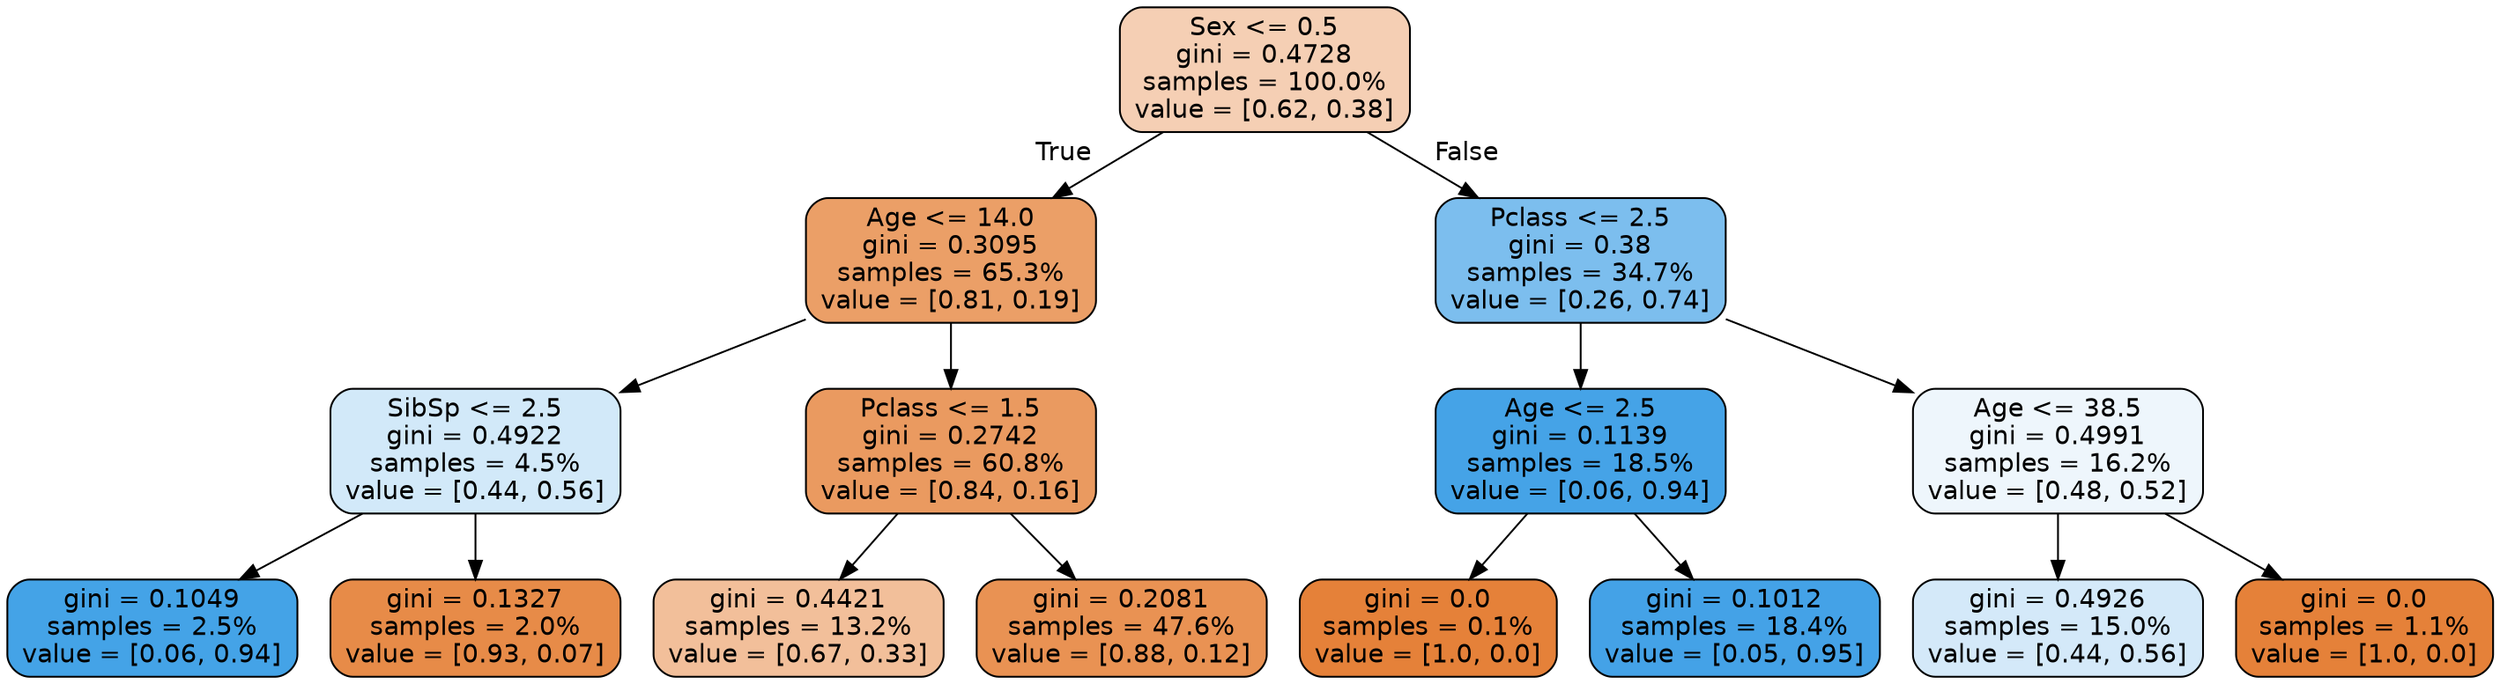 digraph Tree {
node [shape=box, style="filled, rounded", color="black", fontname=helvetica] ;
edge [fontname=helvetica] ;
0 [label="Sex <= 0.5\ngini = 0.4728\nsamples = 100.0%\nvalue = [0.62, 0.38]", fillcolor="#e5813960"] ;
1 [label="Age <= 14.0\ngini = 0.3095\nsamples = 65.3%\nvalue = [0.81, 0.19]", fillcolor="#e58139c3"] ;
0 -> 1 [labeldistance=2.5, labelangle=45, headlabel="True"] ;
2 [label="SibSp <= 2.5\ngini = 0.4922\nsamples = 4.5%\nvalue = [0.44, 0.56]", fillcolor="#399de539"] ;
1 -> 2 ;
3 [label="gini = 0.1049\nsamples = 2.5%\nvalue = [0.06, 0.94]", fillcolor="#399de5f0"] ;
2 -> 3 ;
4 [label="gini = 0.1327\nsamples = 2.0%\nvalue = [0.93, 0.07]", fillcolor="#e58139eb"] ;
2 -> 4 ;
5 [label="Pclass <= 1.5\ngini = 0.2742\nsamples = 60.8%\nvalue = [0.84, 0.16]", fillcolor="#e58139cd"] ;
1 -> 5 ;
6 [label="gini = 0.4421\nsamples = 13.2%\nvalue = [0.67, 0.33]", fillcolor="#e5813982"] ;
5 -> 6 ;
7 [label="gini = 0.2081\nsamples = 47.6%\nvalue = [0.88, 0.12]", fillcolor="#e58139dd"] ;
5 -> 7 ;
8 [label="Pclass <= 2.5\ngini = 0.38\nsamples = 34.7%\nvalue = [0.26, 0.74]", fillcolor="#399de5a8"] ;
0 -> 8 [labeldistance=2.5, labelangle=-45, headlabel="False"] ;
9 [label="Age <= 2.5\ngini = 0.1139\nsamples = 18.5%\nvalue = [0.06, 0.94]", fillcolor="#399de5ef"] ;
8 -> 9 ;
10 [label="gini = 0.0\nsamples = 0.1%\nvalue = [1.0, 0.0]", fillcolor="#e58139ff"] ;
9 -> 10 ;
11 [label="gini = 0.1012\nsamples = 18.4%\nvalue = [0.05, 0.95]", fillcolor="#399de5f1"] ;
9 -> 11 ;
12 [label="Age <= 38.5\ngini = 0.4991\nsamples = 16.2%\nvalue = [0.48, 0.52]", fillcolor="#399de515"] ;
8 -> 12 ;
13 [label="gini = 0.4926\nsamples = 15.0%\nvalue = [0.44, 0.56]", fillcolor="#399de537"] ;
12 -> 13 ;
14 [label="gini = 0.0\nsamples = 1.1%\nvalue = [1.0, 0.0]", fillcolor="#e58139ff"] ;
12 -> 14 ;
}